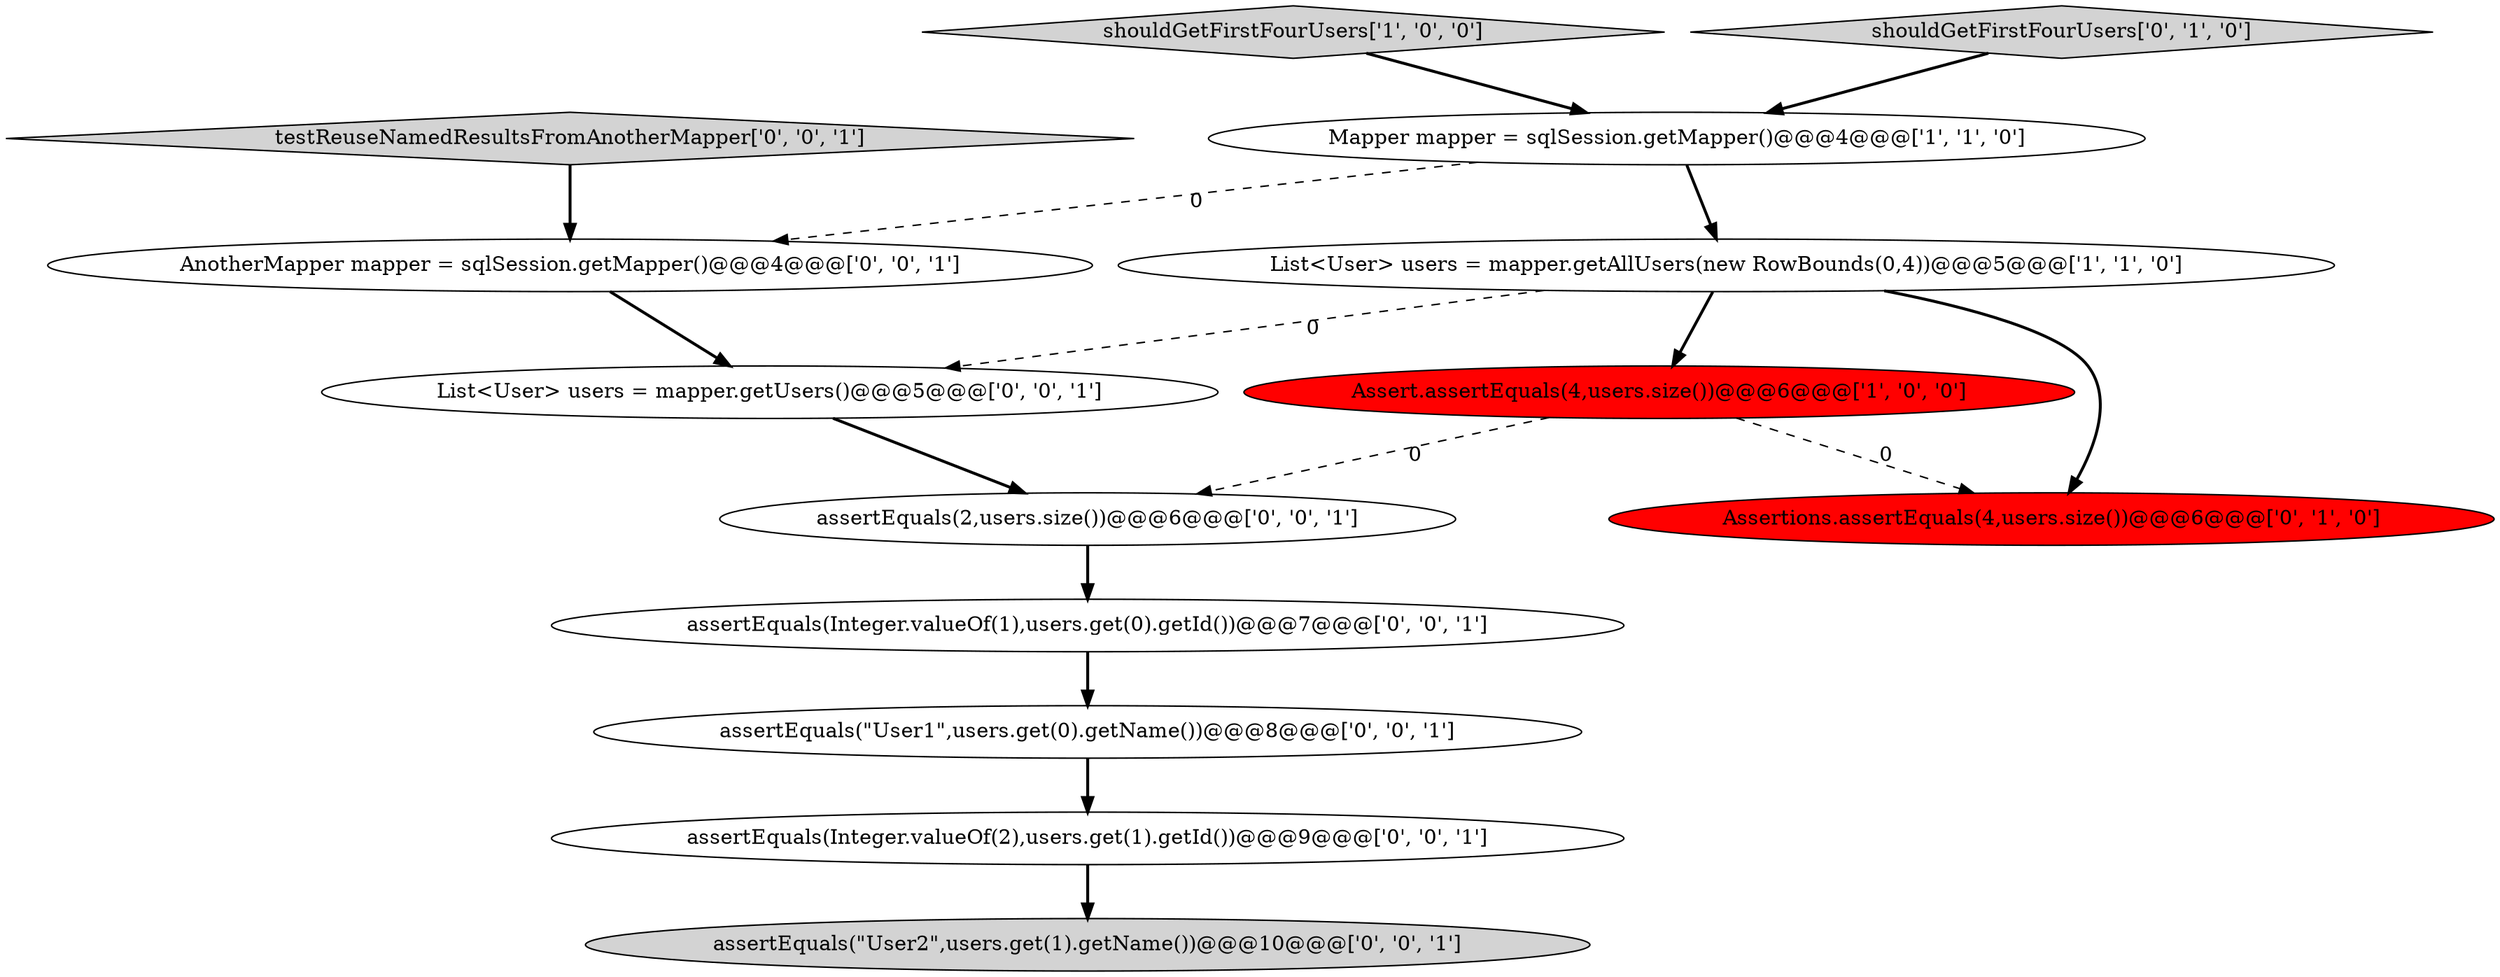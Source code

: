 digraph {
3 [style = filled, label = "Mapper mapper = sqlSession.getMapper()@@@4@@@['1', '1', '0']", fillcolor = white, shape = ellipse image = "AAA0AAABBB1BBB"];
12 [style = filled, label = "assertEquals(Integer.valueOf(1),users.get(0).getId())@@@7@@@['0', '0', '1']", fillcolor = white, shape = ellipse image = "AAA0AAABBB3BBB"];
5 [style = filled, label = "Assertions.assertEquals(4,users.size())@@@6@@@['0', '1', '0']", fillcolor = red, shape = ellipse image = "AAA1AAABBB2BBB"];
7 [style = filled, label = "assertEquals(\"User2\",users.get(1).getName())@@@10@@@['0', '0', '1']", fillcolor = lightgray, shape = ellipse image = "AAA0AAABBB3BBB"];
2 [style = filled, label = "List<User> users = mapper.getAllUsers(new RowBounds(0,4))@@@5@@@['1', '1', '0']", fillcolor = white, shape = ellipse image = "AAA0AAABBB1BBB"];
11 [style = filled, label = "List<User> users = mapper.getUsers()@@@5@@@['0', '0', '1']", fillcolor = white, shape = ellipse image = "AAA0AAABBB3BBB"];
10 [style = filled, label = "assertEquals(Integer.valueOf(2),users.get(1).getId())@@@9@@@['0', '0', '1']", fillcolor = white, shape = ellipse image = "AAA0AAABBB3BBB"];
6 [style = filled, label = "AnotherMapper mapper = sqlSession.getMapper()@@@4@@@['0', '0', '1']", fillcolor = white, shape = ellipse image = "AAA0AAABBB3BBB"];
8 [style = filled, label = "assertEquals(2,users.size())@@@6@@@['0', '0', '1']", fillcolor = white, shape = ellipse image = "AAA0AAABBB3BBB"];
1 [style = filled, label = "shouldGetFirstFourUsers['1', '0', '0']", fillcolor = lightgray, shape = diamond image = "AAA0AAABBB1BBB"];
4 [style = filled, label = "shouldGetFirstFourUsers['0', '1', '0']", fillcolor = lightgray, shape = diamond image = "AAA0AAABBB2BBB"];
13 [style = filled, label = "testReuseNamedResultsFromAnotherMapper['0', '0', '1']", fillcolor = lightgray, shape = diamond image = "AAA0AAABBB3BBB"];
0 [style = filled, label = "Assert.assertEquals(4,users.size())@@@6@@@['1', '0', '0']", fillcolor = red, shape = ellipse image = "AAA1AAABBB1BBB"];
9 [style = filled, label = "assertEquals(\"User1\",users.get(0).getName())@@@8@@@['0', '0', '1']", fillcolor = white, shape = ellipse image = "AAA0AAABBB3BBB"];
1->3 [style = bold, label=""];
11->8 [style = bold, label=""];
4->3 [style = bold, label=""];
2->11 [style = dashed, label="0"];
0->8 [style = dashed, label="0"];
2->0 [style = bold, label=""];
3->6 [style = dashed, label="0"];
13->6 [style = bold, label=""];
9->10 [style = bold, label=""];
3->2 [style = bold, label=""];
0->5 [style = dashed, label="0"];
12->9 [style = bold, label=""];
10->7 [style = bold, label=""];
6->11 [style = bold, label=""];
2->5 [style = bold, label=""];
8->12 [style = bold, label=""];
}
